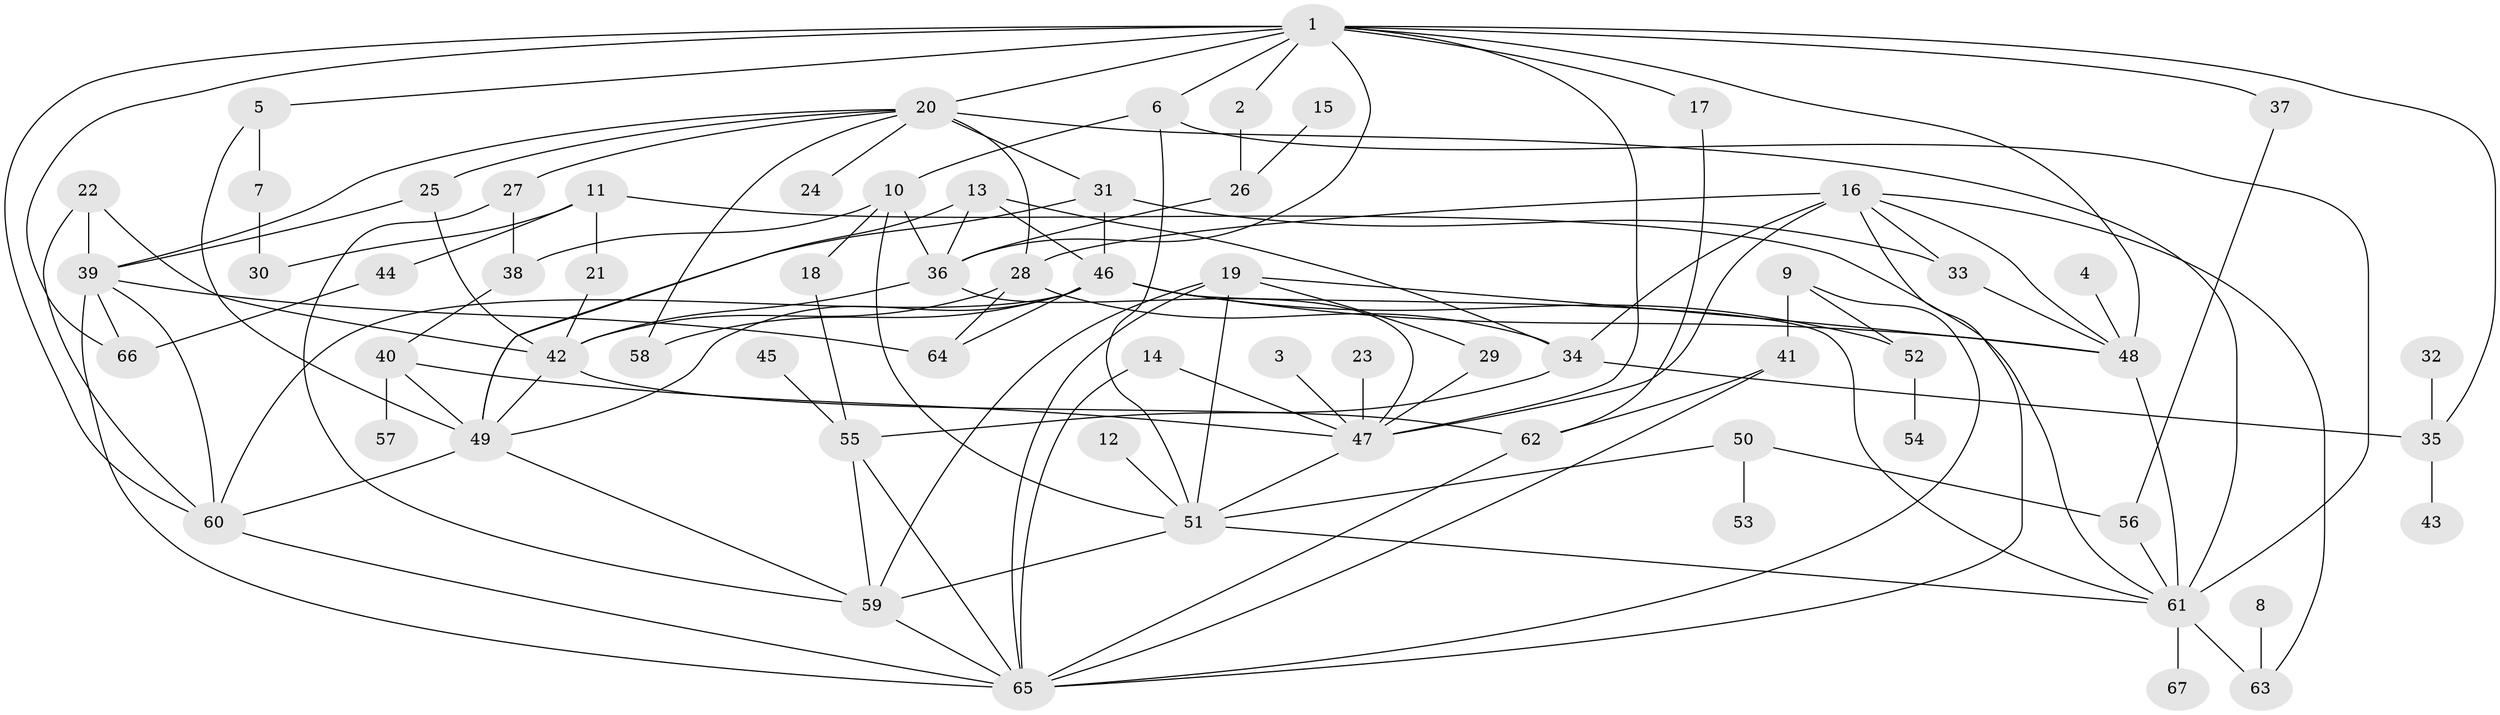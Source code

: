 // original degree distribution, {2: 0.2556390977443609, 10: 0.007518796992481203, 8: 0.007518796992481203, 6: 0.015037593984962405, 7: 0.03007518796992481, 5: 0.09022556390977443, 3: 0.2932330827067669, 4: 0.11278195488721804, 1: 0.18045112781954886, 9: 0.007518796992481203}
// Generated by graph-tools (version 1.1) at 2025/49/03/09/25 03:49:23]
// undirected, 67 vertices, 127 edges
graph export_dot {
graph [start="1"]
  node [color=gray90,style=filled];
  1;
  2;
  3;
  4;
  5;
  6;
  7;
  8;
  9;
  10;
  11;
  12;
  13;
  14;
  15;
  16;
  17;
  18;
  19;
  20;
  21;
  22;
  23;
  24;
  25;
  26;
  27;
  28;
  29;
  30;
  31;
  32;
  33;
  34;
  35;
  36;
  37;
  38;
  39;
  40;
  41;
  42;
  43;
  44;
  45;
  46;
  47;
  48;
  49;
  50;
  51;
  52;
  53;
  54;
  55;
  56;
  57;
  58;
  59;
  60;
  61;
  62;
  63;
  64;
  65;
  66;
  67;
  1 -- 2 [weight=1.0];
  1 -- 5 [weight=1.0];
  1 -- 6 [weight=1.0];
  1 -- 17 [weight=1.0];
  1 -- 20 [weight=1.0];
  1 -- 35 [weight=1.0];
  1 -- 36 [weight=1.0];
  1 -- 37 [weight=1.0];
  1 -- 47 [weight=1.0];
  1 -- 48 [weight=1.0];
  1 -- 60 [weight=1.0];
  1 -- 66 [weight=1.0];
  2 -- 26 [weight=1.0];
  3 -- 47 [weight=1.0];
  4 -- 48 [weight=1.0];
  5 -- 7 [weight=1.0];
  5 -- 49 [weight=1.0];
  6 -- 10 [weight=1.0];
  6 -- 51 [weight=1.0];
  6 -- 61 [weight=1.0];
  7 -- 30 [weight=1.0];
  8 -- 63 [weight=1.0];
  9 -- 41 [weight=1.0];
  9 -- 52 [weight=1.0];
  9 -- 65 [weight=1.0];
  10 -- 18 [weight=1.0];
  10 -- 36 [weight=1.0];
  10 -- 38 [weight=1.0];
  10 -- 51 [weight=1.0];
  11 -- 21 [weight=1.0];
  11 -- 30 [weight=1.0];
  11 -- 44 [weight=1.0];
  11 -- 61 [weight=1.0];
  12 -- 51 [weight=1.0];
  13 -- 34 [weight=1.0];
  13 -- 36 [weight=1.0];
  13 -- 46 [weight=1.0];
  13 -- 49 [weight=1.0];
  14 -- 47 [weight=1.0];
  14 -- 65 [weight=1.0];
  15 -- 26 [weight=1.0];
  16 -- 28 [weight=1.0];
  16 -- 33 [weight=1.0];
  16 -- 34 [weight=1.0];
  16 -- 47 [weight=1.0];
  16 -- 48 [weight=1.0];
  16 -- 63 [weight=1.0];
  16 -- 65 [weight=1.0];
  17 -- 62 [weight=1.0];
  18 -- 55 [weight=1.0];
  19 -- 29 [weight=1.0];
  19 -- 48 [weight=1.0];
  19 -- 51 [weight=1.0];
  19 -- 59 [weight=1.0];
  19 -- 65 [weight=1.0];
  20 -- 24 [weight=1.0];
  20 -- 25 [weight=1.0];
  20 -- 27 [weight=1.0];
  20 -- 28 [weight=1.0];
  20 -- 31 [weight=1.0];
  20 -- 39 [weight=1.0];
  20 -- 58 [weight=1.0];
  20 -- 61 [weight=2.0];
  21 -- 42 [weight=1.0];
  22 -- 39 [weight=1.0];
  22 -- 42 [weight=1.0];
  22 -- 60 [weight=1.0];
  23 -- 47 [weight=1.0];
  25 -- 39 [weight=1.0];
  25 -- 42 [weight=1.0];
  26 -- 36 [weight=1.0];
  27 -- 38 [weight=1.0];
  27 -- 59 [weight=1.0];
  28 -- 34 [weight=1.0];
  28 -- 42 [weight=1.0];
  28 -- 64 [weight=1.0];
  29 -- 47 [weight=1.0];
  31 -- 33 [weight=1.0];
  31 -- 46 [weight=1.0];
  31 -- 49 [weight=1.0];
  32 -- 35 [weight=1.0];
  33 -- 48 [weight=1.0];
  34 -- 35 [weight=1.0];
  34 -- 55 [weight=1.0];
  35 -- 43 [weight=1.0];
  36 -- 42 [weight=2.0];
  36 -- 47 [weight=1.0];
  37 -- 56 [weight=1.0];
  38 -- 40 [weight=1.0];
  39 -- 60 [weight=1.0];
  39 -- 64 [weight=1.0];
  39 -- 65 [weight=1.0];
  39 -- 66 [weight=1.0];
  40 -- 47 [weight=1.0];
  40 -- 49 [weight=1.0];
  40 -- 57 [weight=1.0];
  41 -- 62 [weight=1.0];
  41 -- 65 [weight=1.0];
  42 -- 49 [weight=1.0];
  42 -- 62 [weight=1.0];
  44 -- 66 [weight=1.0];
  45 -- 55 [weight=1.0];
  46 -- 48 [weight=1.0];
  46 -- 49 [weight=1.0];
  46 -- 52 [weight=1.0];
  46 -- 58 [weight=1.0];
  46 -- 60 [weight=1.0];
  46 -- 61 [weight=1.0];
  46 -- 64 [weight=1.0];
  47 -- 51 [weight=1.0];
  48 -- 61 [weight=1.0];
  49 -- 59 [weight=1.0];
  49 -- 60 [weight=1.0];
  50 -- 51 [weight=1.0];
  50 -- 53 [weight=1.0];
  50 -- 56 [weight=1.0];
  51 -- 59 [weight=1.0];
  51 -- 61 [weight=1.0];
  52 -- 54 [weight=1.0];
  55 -- 59 [weight=1.0];
  55 -- 65 [weight=1.0];
  56 -- 61 [weight=1.0];
  59 -- 65 [weight=1.0];
  60 -- 65 [weight=1.0];
  61 -- 63 [weight=1.0];
  61 -- 67 [weight=1.0];
  62 -- 65 [weight=1.0];
}
